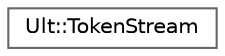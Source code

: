 digraph "Graphical Class Hierarchy"
{
 // LATEX_PDF_SIZE
  bgcolor="transparent";
  edge [fontname=Helvetica,fontsize=10,labelfontname=Helvetica,labelfontsize=10];
  node [fontname=Helvetica,fontsize=10,shape=box,height=0.2,width=0.4];
  rankdir="LR";
  Node0 [id="Node000000",label="Ult::TokenStream",height=0.2,width=0.4,color="grey40", fillcolor="white", style="filled",URL="$class_ult_1_1_token_stream.html",tooltip=" "];
}
